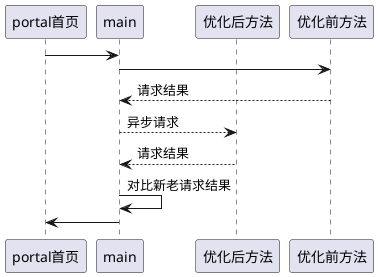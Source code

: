 @startuml
participant portal首页 as p1
participant main as p4
participant 优化后方法 as p2
participant 优化前方法 as p3

p1 -> p4
p4 -> p3
p3 --> p4 : 请求结果
p4 --> p2 : 异步请求
p2 --> p4 : 请求结果
p4 -> p4 : 对比新老请求结果
p4 -> p1

@enduml